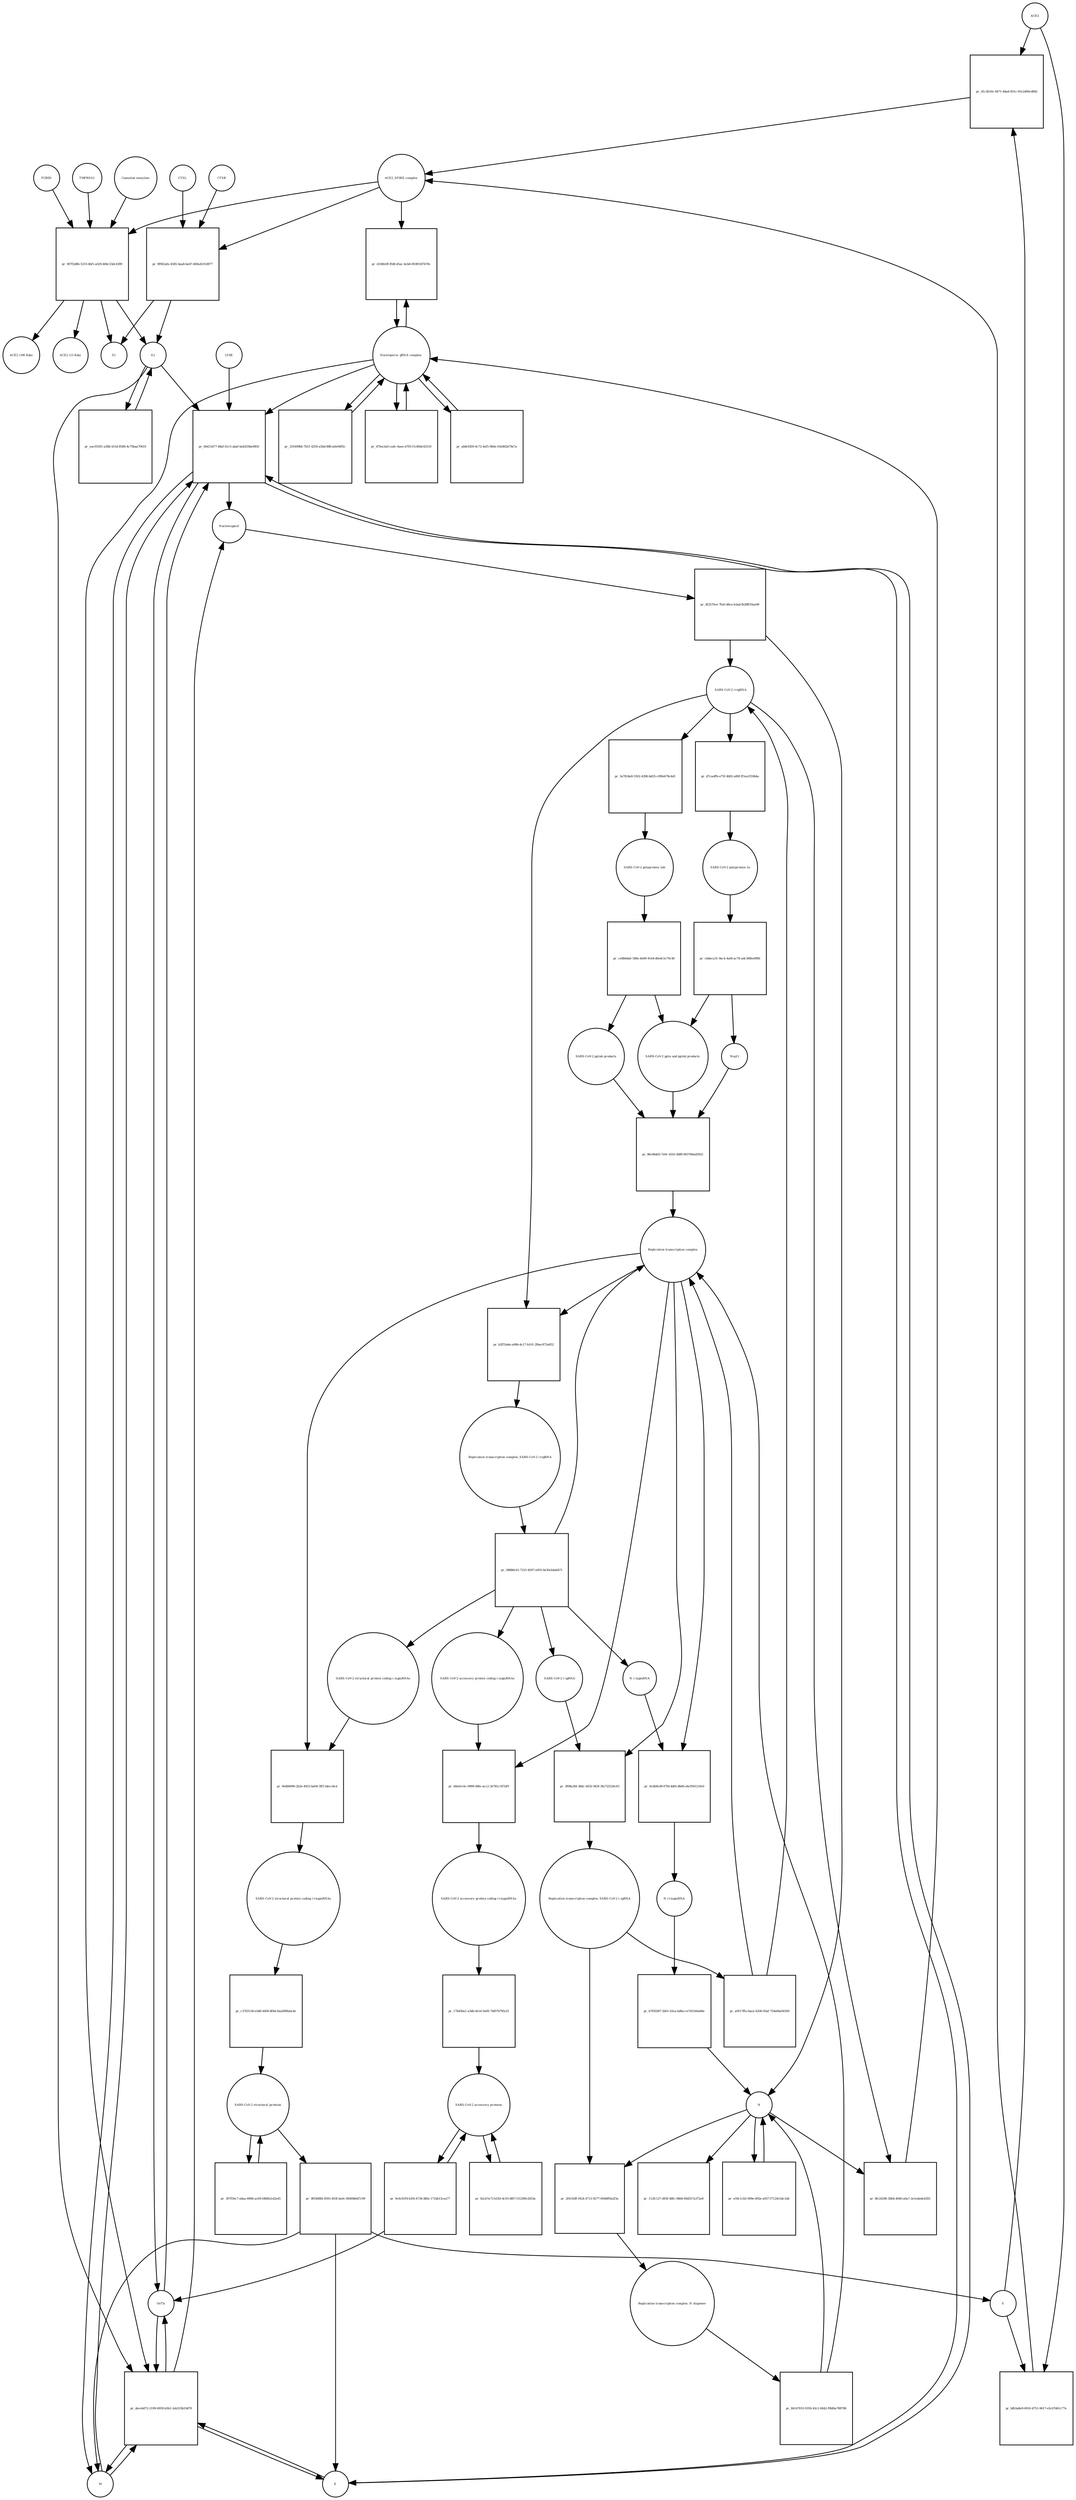 strict digraph  {
ACE2 [annotation="", bipartite=0, cls=macromolecule, fontsize=4, label=ACE2, shape=circle];
"pr_d1c3b16c-6471-4da4-831c-65c2d00cd842" [annotation="", bipartite=1, cls=process, fontsize=4, label="pr_d1c3b16c-6471-4da4-831c-65c2d00cd842", shape=square];
"ACE2_SPIKE complex" [annotation="", bipartite=0, cls=complex, fontsize=4, label="ACE2_SPIKE complex", shape=circle];
S [annotation="", bipartite=0, cls="macromolecule multimer", fontsize=4, label=S, shape=circle];
"Nucleoporin_gRNA complex " [annotation="", bipartite=0, cls=complex, fontsize=4, label="Nucleoporin_gRNA complex ", shape=circle];
"pr_d184fe9f-ffd8-45ac-bcb8-093f0187b70c" [annotation="", bipartite=1, cls=process, fontsize=4, label="pr_d184fe9f-ffd8-45ac-bcb8-093f0187b70c", shape=square];
"pr_9f962afe-4585-4aa8-be47-669a4101d977" [annotation="", bipartite=1, cls=process, fontsize=4, label="pr_9f962afe-4585-4aa8-be47-669a4101d977", shape=square];
S2 [annotation="", bipartite=0, cls=macromolecule, fontsize=4, label=S2, shape=circle];
CTSB [annotation="", bipartite=0, cls=macromolecule, fontsize=4, label=CTSB, shape=circle];
CTSL [annotation="", bipartite=0, cls=macromolecule, fontsize=4, label=CTSL, shape=circle];
S1 [annotation="", bipartite=0, cls=macromolecule, fontsize=4, label=S1, shape=circle];
"pr_bfb3a8e9-6910-4751-9617-e5c07d61c77e" [annotation="", bipartite=1, cls=process, fontsize=4, label="pr_bfb3a8e9-6910-4751-9617-e5c07d61c77e", shape=square];
"pr_6b415d77-48af-41c5-abaf-ba4203be9850" [annotation="", bipartite=1, cls=process, fontsize=4, label="pr_6b415d77-48af-41c5-abaf-ba4203be9850", shape=square];
Nucleocapsid [annotation="", bipartite=0, cls=complex, fontsize=4, label=Nucleocapsid, shape=circle];
LY6E [annotation="", bipartite=0, cls=macromolecule, fontsize=4, label=LY6E, shape=circle];
Orf7a [annotation="", bipartite=0, cls=macromolecule, fontsize=4, label=Orf7a, shape=circle];
E [annotation="", bipartite=0, cls=macromolecule, fontsize=4, label=E, shape=circle];
M [annotation="", bipartite=0, cls=macromolecule, fontsize=4, label=M, shape=circle];
"pr_deceb072-2199-4939-b3b1-2eb333b19d79" [annotation="", bipartite=1, cls=process, fontsize=4, label="pr_deceb072-2199-4939-b3b1-2eb333b19d79", shape=square];
"pr_4f2570ce-7fa0-48ca-b3ad-fb28ff10aa99" [annotation="", bipartite=1, cls=process, fontsize=4, label="pr_4f2570ce-7fa0-48ca-b3ad-fb28ff10aa99", shape=square];
" SARS-CoV-2 (+)gRNA" [annotation="", bipartite=0, cls="nucleic acid feature", fontsize=4, label=" SARS-CoV-2 (+)gRNA", shape=circle];
N [annotation="", bipartite=0, cls="macromolecule multimer", fontsize=4, label=N, shape=circle];
"SARS-CoV-2 polyprotein 1ab" [annotation="", bipartite=0, cls=macromolecule, fontsize=4, label="SARS-CoV-2 polyprotein 1ab", shape=circle];
"pr_ce6b6da6-188e-4e69-9c64-d6e4c5c70c40" [annotation="", bipartite=1, cls=process, fontsize=4, label="pr_ce6b6da6-188e-4e69-9c64-d6e4c5c70c40", shape=square];
"SARS-CoV-2 pp1a and pp1ab products" [annotation="", bipartite=0, cls=complex, fontsize=4, label="SARS-CoV-2 pp1a and pp1ab products", shape=circle];
"SARS-CoV-2 pp1ab products" [annotation="", bipartite=0, cls=complex, fontsize=4, label="SARS-CoV-2 pp1ab products", shape=circle];
"SARS-CoV-2 polyprotein 1a" [annotation="", bipartite=0, cls=macromolecule, fontsize=4, label="SARS-CoV-2 polyprotein 1a", shape=circle];
"pr_cbdeca31-9ac4-4afd-ac78-adc368ee0f86" [annotation="", bipartite=1, cls=process, fontsize=4, label="pr_cbdeca31-9ac4-4afd-ac78-adc368ee0f86", shape=square];
Nsp11 [annotation="", bipartite=0, cls=macromolecule, fontsize=4, label=Nsp11, shape=circle];
"pr_331609b6-7b51-4250-a5bd-88fca0e0495c" [annotation="", bipartite=1, cls=process, fontsize=4, label="pr_331609b6-7b51-4250-a5bd-88fca0e0495c", shape=square];
"pr_47fee3a0-ca4c-4aee-b705-f1c80dc42510" [annotation="", bipartite=1, cls=process, fontsize=4, label="pr_47fee3a0-ca4c-4aee-b705-f1c80dc42510", shape=square];
"SARS-CoV-2 structural proteins" [annotation="", bipartite=0, cls=complex, fontsize=4, label="SARS-CoV-2 structural proteins", shape=circle];
"pr_9f0368fd-0593-493f-be0c-f6069b0d7c99" [annotation="", bipartite=1, cls=process, fontsize=4, label="pr_9f0368fd-0593-493f-be0c-f6069b0d7c99", shape=square];
"Replication transcription complex_SARS-CoV-2 (-)gRNA" [annotation="", bipartite=0, cls=complex, fontsize=4, label="Replication transcription complex_SARS-CoV-2 (-)gRNA", shape=circle];
"pr_2f4192ff-f424-4713-9277-0044ff0a2f3a" [annotation="", bipartite=1, cls=process, fontsize=4, label="pr_2f4192ff-f424-4713-9277-0044ff0a2f3a", shape=square];
"Replication transcription complex_N oligomer" [annotation="", bipartite=0, cls=complex, fontsize=4, label="Replication transcription complex_N oligomer", shape=circle];
"pr_112fc127-d93f-48fc-98d4-49d557a372e8" [annotation="", bipartite=1, cls=process, fontsize=4, label="pr_112fc127-d93f-48fc-98d4-49d557a372e8", shape=square];
"SARS-CoV-2 accessory proteins" [annotation="", bipartite=0, cls=complex, fontsize=4, label="SARS-CoV-2 accessory proteins", shape=circle];
"pr_62cb7a73-b183-4c93-8f67-f31289c2833e" [annotation="", bipartite=1, cls=process, fontsize=4, label="pr_62cb7a73-b183-4c93-8f67-f31289c2833e", shape=square];
"pr_397f56c7-a6aa-4966-ac69-fd60fa1d2e45" [annotation="", bipartite=1, cls=process, fontsize=4, label="pr_397f56c7-a6aa-4966-ac69-fd60fa1d2e45", shape=square];
"pr_84147033-9359-43c1-8442-f9bfbe788708" [annotation="", bipartite=1, cls=process, fontsize=4, label="pr_84147033-9359-43c1-8442-f9bfbe788708", shape=square];
"Replication transcription complex" [annotation="", bipartite=0, cls=complex, fontsize=4, label="Replication transcription complex", shape=circle];
"pr_e59c1cb5-099e-492e-a937-f7124c5dc1dd" [annotation="", bipartite=1, cls=process, fontsize=4, label="pr_e59c1cb5-099e-492e-a937-f7124c5dc1dd", shape=square];
"pr_86c8b4d3-7e0c-41b1-8df8-803766ad3922" [annotation="", bipartite=1, cls=process, fontsize=4, label="pr_86c8b4d3-7e0c-41b1-8df8-803766ad3922", shape=square];
"SARS-CoV-2 accessory protein coding (-)sgmRNAs" [annotation="", bipartite=0, cls=complex, fontsize=4, label="SARS-CoV-2 accessory protein coding (-)sgmRNAs", shape=circle];
"pr_d4eb1c6c-0999-48fe-acc2-3e781c187af9" [annotation="", bipartite=1, cls=process, fontsize=4, label="pr_d4eb1c6c-0999-48fe-acc2-3e781c187af9", shape=square];
"SARS-CoV-2 accessory protein coding (+)sgmRNAs" [annotation="", bipartite=0, cls=complex, fontsize=4, label="SARS-CoV-2 accessory protein coding (+)sgmRNAs", shape=circle];
"SARS-CoV-2 structural protein coding (-)sgmRNAs" [annotation="", bipartite=0, cls=complex, fontsize=4, label="SARS-CoV-2 structural protein coding (-)sgmRNAs", shape=circle];
"pr_9e6b9090-2b3e-4923-ba94-3ff11decc8cd" [annotation="", bipartite=1, cls=process, fontsize=4, label="pr_9e6b9090-2b3e-4923-ba94-3ff11decc8cd", shape=square];
"SARS-CoV-2 structural protein coding (+)sgmRNAs" [annotation="", bipartite=0, cls=complex, fontsize=4, label="SARS-CoV-2 structural protein coding (+)sgmRNAs", shape=circle];
"N (-)sgmRNA" [annotation="", bipartite=0, cls="nucleic acid feature", fontsize=4, label="N (-)sgmRNA", shape=circle];
"pr_0cdb9cd9-67fd-4df4-8b06-ebc956121fe0" [annotation="", bipartite=1, cls=process, fontsize=4, label="pr_0cdb9cd9-67fd-4df4-8b06-ebc956121fe0", shape=square];
"N (+)sgmRNA" [annotation="", bipartite=0, cls="nucleic acid feature", fontsize=4, label="N (+)sgmRNA", shape=circle];
"pr_b7f50287-2b01-43ca-bd6a-ce7d3140a84e" [annotation="", bipartite=1, cls=process, fontsize=4, label="pr_b7f50287-2b01-43ca-bd6a-ce7d3140a84e", shape=square];
"Replication transcription complex_SARS-CoV-2 (+)gRNA" [annotation="", bipartite=0, cls=complex, fontsize=4, label="Replication transcription complex_SARS-CoV-2 (+)gRNA", shape=circle];
"pr_58886c61-7215-4597-a955-6e30cb4a6471" [annotation="", bipartite=1, cls=process, fontsize=4, label="pr_58886c61-7215-4597-a955-6e30cb4a6471", shape=square];
" SARS-CoV-2 (-)gRNA" [annotation="", bipartite=0, cls="nucleic acid feature", fontsize=4, label=" SARS-CoV-2 (-)gRNA", shape=circle];
"pr_d7caeffb-e75f-4b92-a80f-ff1ea1f16b4a" [annotation="", bipartite=1, cls=process, fontsize=4, label="pr_d7caeffb-e75f-4b92-a80f-ff1ea1f16b4a", shape=square];
"pr_3a7824e8-5502-4296-bd35-c09fa678c4d1" [annotation="", bipartite=1, cls=process, fontsize=4, label="pr_3a7824e8-5502-4296-bd35-c09fa678c4d1", shape=square];
"pr_17b436a1-a34b-4e16-9a95-7bf07b795cf2" [annotation="", bipartite=1, cls=process, fontsize=4, label="pr_17b436a1-a34b-4e16-9a95-7bf07b795cf2", shape=square];
"pr_c3763136-e5d6-4400-8f44-0aa589fabc4e" [annotation="", bipartite=1, cls=process, fontsize=4, label="pr_c3763136-e5d6-4400-8f44-0aa589fabc4e", shape=square];
"pr_3f08a3fd-38dc-4032-943f-3fa722526c63" [annotation="", bipartite=1, cls=process, fontsize=4, label="pr_3f08a3fd-38dc-4032-943f-3fa722526c63", shape=square];
"pr_8fc2430f-58b4-4640-a6a7-2e1edede4293" [annotation="", bipartite=1, cls=process, fontsize=4, label="pr_8fc2430f-58b4-4640-a6a7-2e1edede4293", shape=square];
"pr_ab8cfd59-4c72-4ef5-9b0e-03e862b79a7a" [annotation="", bipartite=1, cls=process, fontsize=4, label="pr_ab8cfd59-4c72-4ef5-9b0e-03e862b79a7a", shape=square];
"pr_9c6c61f9-b1f6-4734-86fe-171bb13cea77" [annotation="", bipartite=1, cls=process, fontsize=4, label="pr_9c6c61f9-b1f6-4734-86fe-171bb13cea77", shape=square];
"pr_907f2d86-5319-4bf1-a029-484c33dc4399" [annotation="", bipartite=1, cls=process, fontsize=4, label="pr_907f2d86-5319-4bf1-a029-484c33dc4399", shape=square];
FURIN [annotation="", bipartite=0, cls=macromolecule, fontsize=4, label=FURIN, shape=circle];
TMPRSS2 [annotation="", bipartite=0, cls=macromolecule, fontsize=4, label=TMPRSS2, shape=circle];
"Camostat mesylate" [annotation="urn_miriam_pubchem.compound_2536", bipartite=0, cls="simple chemical", fontsize=4, label="Camostat mesylate", shape=circle];
"ACE2 (100 Kda)" [annotation="", bipartite=0, cls=macromolecule, fontsize=4, label="ACE2 (100 Kda)", shape=circle];
"ACE2 (15 Kda)" [annotation="", bipartite=0, cls=macromolecule, fontsize=4, label="ACE2 (15 Kda)", shape=circle];
"pr_eac05591-a38b-415d-8586-4c70baa70610" [annotation="", bipartite=1, cls=process, fontsize=4, label="pr_eac05591-a38b-415d-8586-4c70baa70610", shape=square];
"pr_b2f55a6e-a96b-4c17-b101-2fbec872e652" [annotation="", bipartite=1, cls=process, fontsize=4, label="pr_b2f55a6e-a96b-4c17-b101-2fbec872e652", shape=square];
"pr_a9517ffa-0aa2-4206-92af-754a84a56395" [annotation="", bipartite=1, cls=process, fontsize=4, label="pr_a9517ffa-0aa2-4206-92af-754a84a56395", shape=square];
ACE2 -> "pr_d1c3b16c-6471-4da4-831c-65c2d00cd842"  [annotation="", interaction_type=consumption];
ACE2 -> "pr_bfb3a8e9-6910-4751-9617-e5c07d61c77e"  [annotation="", interaction_type=consumption];
"pr_d1c3b16c-6471-4da4-831c-65c2d00cd842" -> "ACE2_SPIKE complex"  [annotation="", interaction_type=production];
"ACE2_SPIKE complex" -> "pr_d184fe9f-ffd8-45ac-bcb8-093f0187b70c"  [annotation="urn_miriam_pubmed_32142651|urn_miriam_pubmed_32094589", interaction_type=stimulation];
"ACE2_SPIKE complex" -> "pr_9f962afe-4585-4aa8-be47-669a4101d977"  [annotation="", interaction_type=consumption];
"ACE2_SPIKE complex" -> "pr_907f2d86-5319-4bf1-a029-484c33dc4399"  [annotation="", interaction_type=consumption];
S -> "pr_d1c3b16c-6471-4da4-831c-65c2d00cd842"  [annotation="", interaction_type=consumption];
S -> "pr_bfb3a8e9-6910-4751-9617-e5c07d61c77e"  [annotation="", interaction_type=consumption];
"Nucleoporin_gRNA complex " -> "pr_d184fe9f-ffd8-45ac-bcb8-093f0187b70c"  [annotation="", interaction_type=consumption];
"Nucleoporin_gRNA complex " -> "pr_6b415d77-48af-41c5-abaf-ba4203be9850"  [annotation="", interaction_type=consumption];
"Nucleoporin_gRNA complex " -> "pr_deceb072-2199-4939-b3b1-2eb333b19d79"  [annotation="", interaction_type=consumption];
"Nucleoporin_gRNA complex " -> "pr_331609b6-7b51-4250-a5bd-88fca0e0495c"  [annotation="", interaction_type=consumption];
"Nucleoporin_gRNA complex " -> "pr_47fee3a0-ca4c-4aee-b705-f1c80dc42510"  [annotation="", interaction_type=consumption];
"Nucleoporin_gRNA complex " -> "pr_ab8cfd59-4c72-4ef5-9b0e-03e862b79a7a"  [annotation="", interaction_type=consumption];
"pr_d184fe9f-ffd8-45ac-bcb8-093f0187b70c" -> "Nucleoporin_gRNA complex "  [annotation="", interaction_type=production];
"pr_9f962afe-4585-4aa8-be47-669a4101d977" -> S2  [annotation="", interaction_type=production];
"pr_9f962afe-4585-4aa8-be47-669a4101d977" -> S1  [annotation="", interaction_type=production];
S2 -> "pr_6b415d77-48af-41c5-abaf-ba4203be9850"  [annotation="urn_miriam_doi_10.1101%2F2020.03.05.979260|urn_miriam_doi_10.1101%2F2020.04.02.021469", interaction_type=stimulation];
S2 -> "pr_deceb072-2199-4939-b3b1-2eb333b19d79"  [annotation="", interaction_type=stimulation];
S2 -> "pr_eac05591-a38b-415d-8586-4c70baa70610"  [annotation="", interaction_type=consumption];
CTSB -> "pr_9f962afe-4585-4aa8-be47-669a4101d977"  [annotation=urn_miriam_pubmed_32142651, interaction_type=catalysis];
CTSL -> "pr_9f962afe-4585-4aa8-be47-669a4101d977"  [annotation=urn_miriam_pubmed_32142651, interaction_type=catalysis];
"pr_bfb3a8e9-6910-4751-9617-e5c07d61c77e" -> "ACE2_SPIKE complex"  [annotation="", interaction_type=production];
"pr_6b415d77-48af-41c5-abaf-ba4203be9850" -> Nucleocapsid  [annotation="", interaction_type=production];
"pr_6b415d77-48af-41c5-abaf-ba4203be9850" -> Orf7a  [annotation="", interaction_type=production];
"pr_6b415d77-48af-41c5-abaf-ba4203be9850" -> E  [annotation="", interaction_type=production];
"pr_6b415d77-48af-41c5-abaf-ba4203be9850" -> M  [annotation="", interaction_type=production];
Nucleocapsid -> "pr_4f2570ce-7fa0-48ca-b3ad-fb28ff10aa99"  [annotation="", interaction_type=consumption];
LY6E -> "pr_6b415d77-48af-41c5-abaf-ba4203be9850"  [annotation="urn_miriam_doi_10.1101%2F2020.03.05.979260|urn_miriam_doi_10.1101%2F2020.04.02.021469", interaction_type=inhibition];
Orf7a -> "pr_6b415d77-48af-41c5-abaf-ba4203be9850"  [annotation="", interaction_type=consumption];
Orf7a -> "pr_deceb072-2199-4939-b3b1-2eb333b19d79"  [annotation="", interaction_type=consumption];
E -> "pr_6b415d77-48af-41c5-abaf-ba4203be9850"  [annotation="", interaction_type=consumption];
E -> "pr_deceb072-2199-4939-b3b1-2eb333b19d79"  [annotation="", interaction_type=consumption];
M -> "pr_6b415d77-48af-41c5-abaf-ba4203be9850"  [annotation="", interaction_type=consumption];
M -> "pr_deceb072-2199-4939-b3b1-2eb333b19d79"  [annotation="", interaction_type=consumption];
"pr_deceb072-2199-4939-b3b1-2eb333b19d79" -> Nucleocapsid  [annotation="", interaction_type=production];
"pr_deceb072-2199-4939-b3b1-2eb333b19d79" -> E  [annotation="", interaction_type=production];
"pr_deceb072-2199-4939-b3b1-2eb333b19d79" -> M  [annotation="", interaction_type=production];
"pr_deceb072-2199-4939-b3b1-2eb333b19d79" -> Orf7a  [annotation="", interaction_type=production];
"pr_4f2570ce-7fa0-48ca-b3ad-fb28ff10aa99" -> " SARS-CoV-2 (+)gRNA"  [annotation="", interaction_type=production];
"pr_4f2570ce-7fa0-48ca-b3ad-fb28ff10aa99" -> N  [annotation="", interaction_type=production];
" SARS-CoV-2 (+)gRNA" -> "pr_d7caeffb-e75f-4b92-a80f-ff1ea1f16b4a"  [annotation="", interaction_type=consumption];
" SARS-CoV-2 (+)gRNA" -> "pr_3a7824e8-5502-4296-bd35-c09fa678c4d1"  [annotation="", interaction_type=consumption];
" SARS-CoV-2 (+)gRNA" -> "pr_8fc2430f-58b4-4640-a6a7-2e1edede4293"  [annotation="", interaction_type=consumption];
" SARS-CoV-2 (+)gRNA" -> "pr_b2f55a6e-a96b-4c17-b101-2fbec872e652"  [annotation="", interaction_type=consumption];
N -> "pr_2f4192ff-f424-4713-9277-0044ff0a2f3a"  [annotation="", interaction_type=consumption];
N -> "pr_112fc127-d93f-48fc-98d4-49d557a372e8"  [annotation="", interaction_type=consumption];
N -> "pr_e59c1cb5-099e-492e-a937-f7124c5dc1dd"  [annotation="", interaction_type=consumption];
N -> "pr_8fc2430f-58b4-4640-a6a7-2e1edede4293"  [annotation="", interaction_type=consumption];
"SARS-CoV-2 polyprotein 1ab" -> "pr_ce6b6da6-188e-4e69-9c64-d6e4c5c70c40"  [annotation=urn_miriam_pubmed_31226023, interaction_type=catalysis];
"pr_ce6b6da6-188e-4e69-9c64-d6e4c5c70c40" -> "SARS-CoV-2 pp1a and pp1ab products"  [annotation="", interaction_type=production];
"pr_ce6b6da6-188e-4e69-9c64-d6e4c5c70c40" -> "SARS-CoV-2 pp1ab products"  [annotation="", interaction_type=production];
"SARS-CoV-2 pp1a and pp1ab products" -> "pr_86c8b4d3-7e0c-41b1-8df8-803766ad3922"  [annotation="", interaction_type=consumption];
"SARS-CoV-2 pp1ab products" -> "pr_86c8b4d3-7e0c-41b1-8df8-803766ad3922"  [annotation="", interaction_type=consumption];
"SARS-CoV-2 polyprotein 1a" -> "pr_cbdeca31-9ac4-4afd-ac78-adc368ee0f86"  [annotation=urn_miriam_pubmed_31226023, interaction_type=catalysis];
"pr_cbdeca31-9ac4-4afd-ac78-adc368ee0f86" -> "SARS-CoV-2 pp1a and pp1ab products"  [annotation="", interaction_type=production];
"pr_cbdeca31-9ac4-4afd-ac78-adc368ee0f86" -> Nsp11  [annotation="", interaction_type=production];
Nsp11 -> "pr_86c8b4d3-7e0c-41b1-8df8-803766ad3922"  [annotation="", interaction_type=consumption];
"pr_331609b6-7b51-4250-a5bd-88fca0e0495c" -> "Nucleoporin_gRNA complex "  [annotation="", interaction_type=production];
"pr_47fee3a0-ca4c-4aee-b705-f1c80dc42510" -> "Nucleoporin_gRNA complex "  [annotation="", interaction_type=production];
"SARS-CoV-2 structural proteins" -> "pr_9f0368fd-0593-493f-be0c-f6069b0d7c99"  [annotation="", interaction_type=consumption];
"SARS-CoV-2 structural proteins" -> "pr_397f56c7-a6aa-4966-ac69-fd60fa1d2e45"  [annotation="", interaction_type=consumption];
"pr_9f0368fd-0593-493f-be0c-f6069b0d7c99" -> M  [annotation="", interaction_type=production];
"pr_9f0368fd-0593-493f-be0c-f6069b0d7c99" -> E  [annotation="", interaction_type=production];
"pr_9f0368fd-0593-493f-be0c-f6069b0d7c99" -> S  [annotation="", interaction_type=production];
"Replication transcription complex_SARS-CoV-2 (-)gRNA" -> "pr_2f4192ff-f424-4713-9277-0044ff0a2f3a"  [annotation="", interaction_type=consumption];
"Replication transcription complex_SARS-CoV-2 (-)gRNA" -> "pr_a9517ffa-0aa2-4206-92af-754a84a56395"  [annotation="", interaction_type=consumption];
"pr_2f4192ff-f424-4713-9277-0044ff0a2f3a" -> "Replication transcription complex_N oligomer"  [annotation="", interaction_type=production];
"Replication transcription complex_N oligomer" -> "pr_84147033-9359-43c1-8442-f9bfbe788708"  [annotation="", interaction_type=consumption];
"SARS-CoV-2 accessory proteins" -> "pr_62cb7a73-b183-4c93-8f67-f31289c2833e"  [annotation="", interaction_type=consumption];
"SARS-CoV-2 accessory proteins" -> "pr_9c6c61f9-b1f6-4734-86fe-171bb13cea77"  [annotation="", interaction_type=consumption];
"pr_62cb7a73-b183-4c93-8f67-f31289c2833e" -> "SARS-CoV-2 accessory proteins"  [annotation="", interaction_type=production];
"pr_397f56c7-a6aa-4966-ac69-fd60fa1d2e45" -> "SARS-CoV-2 structural proteins"  [annotation="", interaction_type=production];
"pr_84147033-9359-43c1-8442-f9bfbe788708" -> "Replication transcription complex"  [annotation="", interaction_type=production];
"pr_84147033-9359-43c1-8442-f9bfbe788708" -> N  [annotation="", interaction_type=production];
"Replication transcription complex" -> "pr_d4eb1c6c-0999-48fe-acc2-3e781c187af9"  [annotation="", interaction_type="necessary stimulation"];
"Replication transcription complex" -> "pr_9e6b9090-2b3e-4923-ba94-3ff11decc8cd"  [annotation="", interaction_type="necessary stimulation"];
"Replication transcription complex" -> "pr_0cdb9cd9-67fd-4df4-8b06-ebc956121fe0"  [annotation="", interaction_type="necessary stimulation"];
"Replication transcription complex" -> "pr_3f08a3fd-38dc-4032-943f-3fa722526c63"  [annotation="", interaction_type=consumption];
"Replication transcription complex" -> "pr_b2f55a6e-a96b-4c17-b101-2fbec872e652"  [annotation="", interaction_type=consumption];
"pr_e59c1cb5-099e-492e-a937-f7124c5dc1dd" -> N  [annotation="", interaction_type=production];
"pr_86c8b4d3-7e0c-41b1-8df8-803766ad3922" -> "Replication transcription complex"  [annotation="", interaction_type=production];
"SARS-CoV-2 accessory protein coding (-)sgmRNAs" -> "pr_d4eb1c6c-0999-48fe-acc2-3e781c187af9"  [annotation="", interaction_type=consumption];
"pr_d4eb1c6c-0999-48fe-acc2-3e781c187af9" -> "SARS-CoV-2 accessory protein coding (+)sgmRNAs"  [annotation="", interaction_type=production];
"SARS-CoV-2 accessory protein coding (+)sgmRNAs" -> "pr_17b436a1-a34b-4e16-9a95-7bf07b795cf2"  [annotation="", interaction_type=consumption];
"SARS-CoV-2 structural protein coding (-)sgmRNAs" -> "pr_9e6b9090-2b3e-4923-ba94-3ff11decc8cd"  [annotation="", interaction_type=consumption];
"pr_9e6b9090-2b3e-4923-ba94-3ff11decc8cd" -> "SARS-CoV-2 structural protein coding (+)sgmRNAs"  [annotation="", interaction_type=production];
"SARS-CoV-2 structural protein coding (+)sgmRNAs" -> "pr_c3763136-e5d6-4400-8f44-0aa589fabc4e"  [annotation="", interaction_type=consumption];
"N (-)sgmRNA" -> "pr_0cdb9cd9-67fd-4df4-8b06-ebc956121fe0"  [annotation="", interaction_type=consumption];
"pr_0cdb9cd9-67fd-4df4-8b06-ebc956121fe0" -> "N (+)sgmRNA"  [annotation="", interaction_type=production];
"N (+)sgmRNA" -> "pr_b7f50287-2b01-43ca-bd6a-ce7d3140a84e"  [annotation="", interaction_type=consumption];
"pr_b7f50287-2b01-43ca-bd6a-ce7d3140a84e" -> N  [annotation="", interaction_type=production];
"Replication transcription complex_SARS-CoV-2 (+)gRNA" -> "pr_58886c61-7215-4597-a955-6e30cb4a6471"  [annotation="", interaction_type=consumption];
"pr_58886c61-7215-4597-a955-6e30cb4a6471" -> " SARS-CoV-2 (-)gRNA"  [annotation="", interaction_type=production];
"pr_58886c61-7215-4597-a955-6e30cb4a6471" -> "SARS-CoV-2 accessory protein coding (-)sgmRNAs"  [annotation="", interaction_type=production];
"pr_58886c61-7215-4597-a955-6e30cb4a6471" -> "SARS-CoV-2 structural protein coding (-)sgmRNAs"  [annotation="", interaction_type=production];
"pr_58886c61-7215-4597-a955-6e30cb4a6471" -> "N (-)sgmRNA"  [annotation="", interaction_type=production];
"pr_58886c61-7215-4597-a955-6e30cb4a6471" -> "Replication transcription complex"  [annotation="", interaction_type=production];
" SARS-CoV-2 (-)gRNA" -> "pr_3f08a3fd-38dc-4032-943f-3fa722526c63"  [annotation="", interaction_type=consumption];
"pr_d7caeffb-e75f-4b92-a80f-ff1ea1f16b4a" -> "SARS-CoV-2 polyprotein 1a"  [annotation="", interaction_type=production];
"pr_3a7824e8-5502-4296-bd35-c09fa678c4d1" -> "SARS-CoV-2 polyprotein 1ab"  [annotation="", interaction_type=production];
"pr_17b436a1-a34b-4e16-9a95-7bf07b795cf2" -> "SARS-CoV-2 accessory proteins"  [annotation="", interaction_type=production];
"pr_c3763136-e5d6-4400-8f44-0aa589fabc4e" -> "SARS-CoV-2 structural proteins"  [annotation="", interaction_type=production];
"pr_3f08a3fd-38dc-4032-943f-3fa722526c63" -> "Replication transcription complex_SARS-CoV-2 (-)gRNA"  [annotation="", interaction_type=production];
"pr_8fc2430f-58b4-4640-a6a7-2e1edede4293" -> "Nucleoporin_gRNA complex "  [annotation="", interaction_type=production];
"pr_ab8cfd59-4c72-4ef5-9b0e-03e862b79a7a" -> "Nucleoporin_gRNA complex "  [annotation="", interaction_type=production];
"pr_9c6c61f9-b1f6-4734-86fe-171bb13cea77" -> "SARS-CoV-2 accessory proteins"  [annotation="", interaction_type=production];
"pr_9c6c61f9-b1f6-4734-86fe-171bb13cea77" -> Orf7a  [annotation="", interaction_type=production];
"pr_907f2d86-5319-4bf1-a029-484c33dc4399" -> S2  [annotation="", interaction_type=production];
"pr_907f2d86-5319-4bf1-a029-484c33dc4399" -> "ACE2 (100 Kda)"  [annotation="", interaction_type=production];
"pr_907f2d86-5319-4bf1-a029-484c33dc4399" -> S1  [annotation="", interaction_type=production];
"pr_907f2d86-5319-4bf1-a029-484c33dc4399" -> "ACE2 (15 Kda)"  [annotation="", interaction_type=production];
FURIN -> "pr_907f2d86-5319-4bf1-a029-484c33dc4399"  [annotation="", interaction_type=catalysis];
TMPRSS2 -> "pr_907f2d86-5319-4bf1-a029-484c33dc4399"  [annotation="", interaction_type=catalysis];
"Camostat mesylate" -> "pr_907f2d86-5319-4bf1-a029-484c33dc4399"  [annotation="", interaction_type=inhibition];
"pr_eac05591-a38b-415d-8586-4c70baa70610" -> S2  [annotation="", interaction_type=production];
"pr_b2f55a6e-a96b-4c17-b101-2fbec872e652" -> "Replication transcription complex_SARS-CoV-2 (+)gRNA"  [annotation="", interaction_type=production];
"pr_a9517ffa-0aa2-4206-92af-754a84a56395" -> " SARS-CoV-2 (+)gRNA"  [annotation="", interaction_type=production];
"pr_a9517ffa-0aa2-4206-92af-754a84a56395" -> "Replication transcription complex"  [annotation="", interaction_type=production];
}
